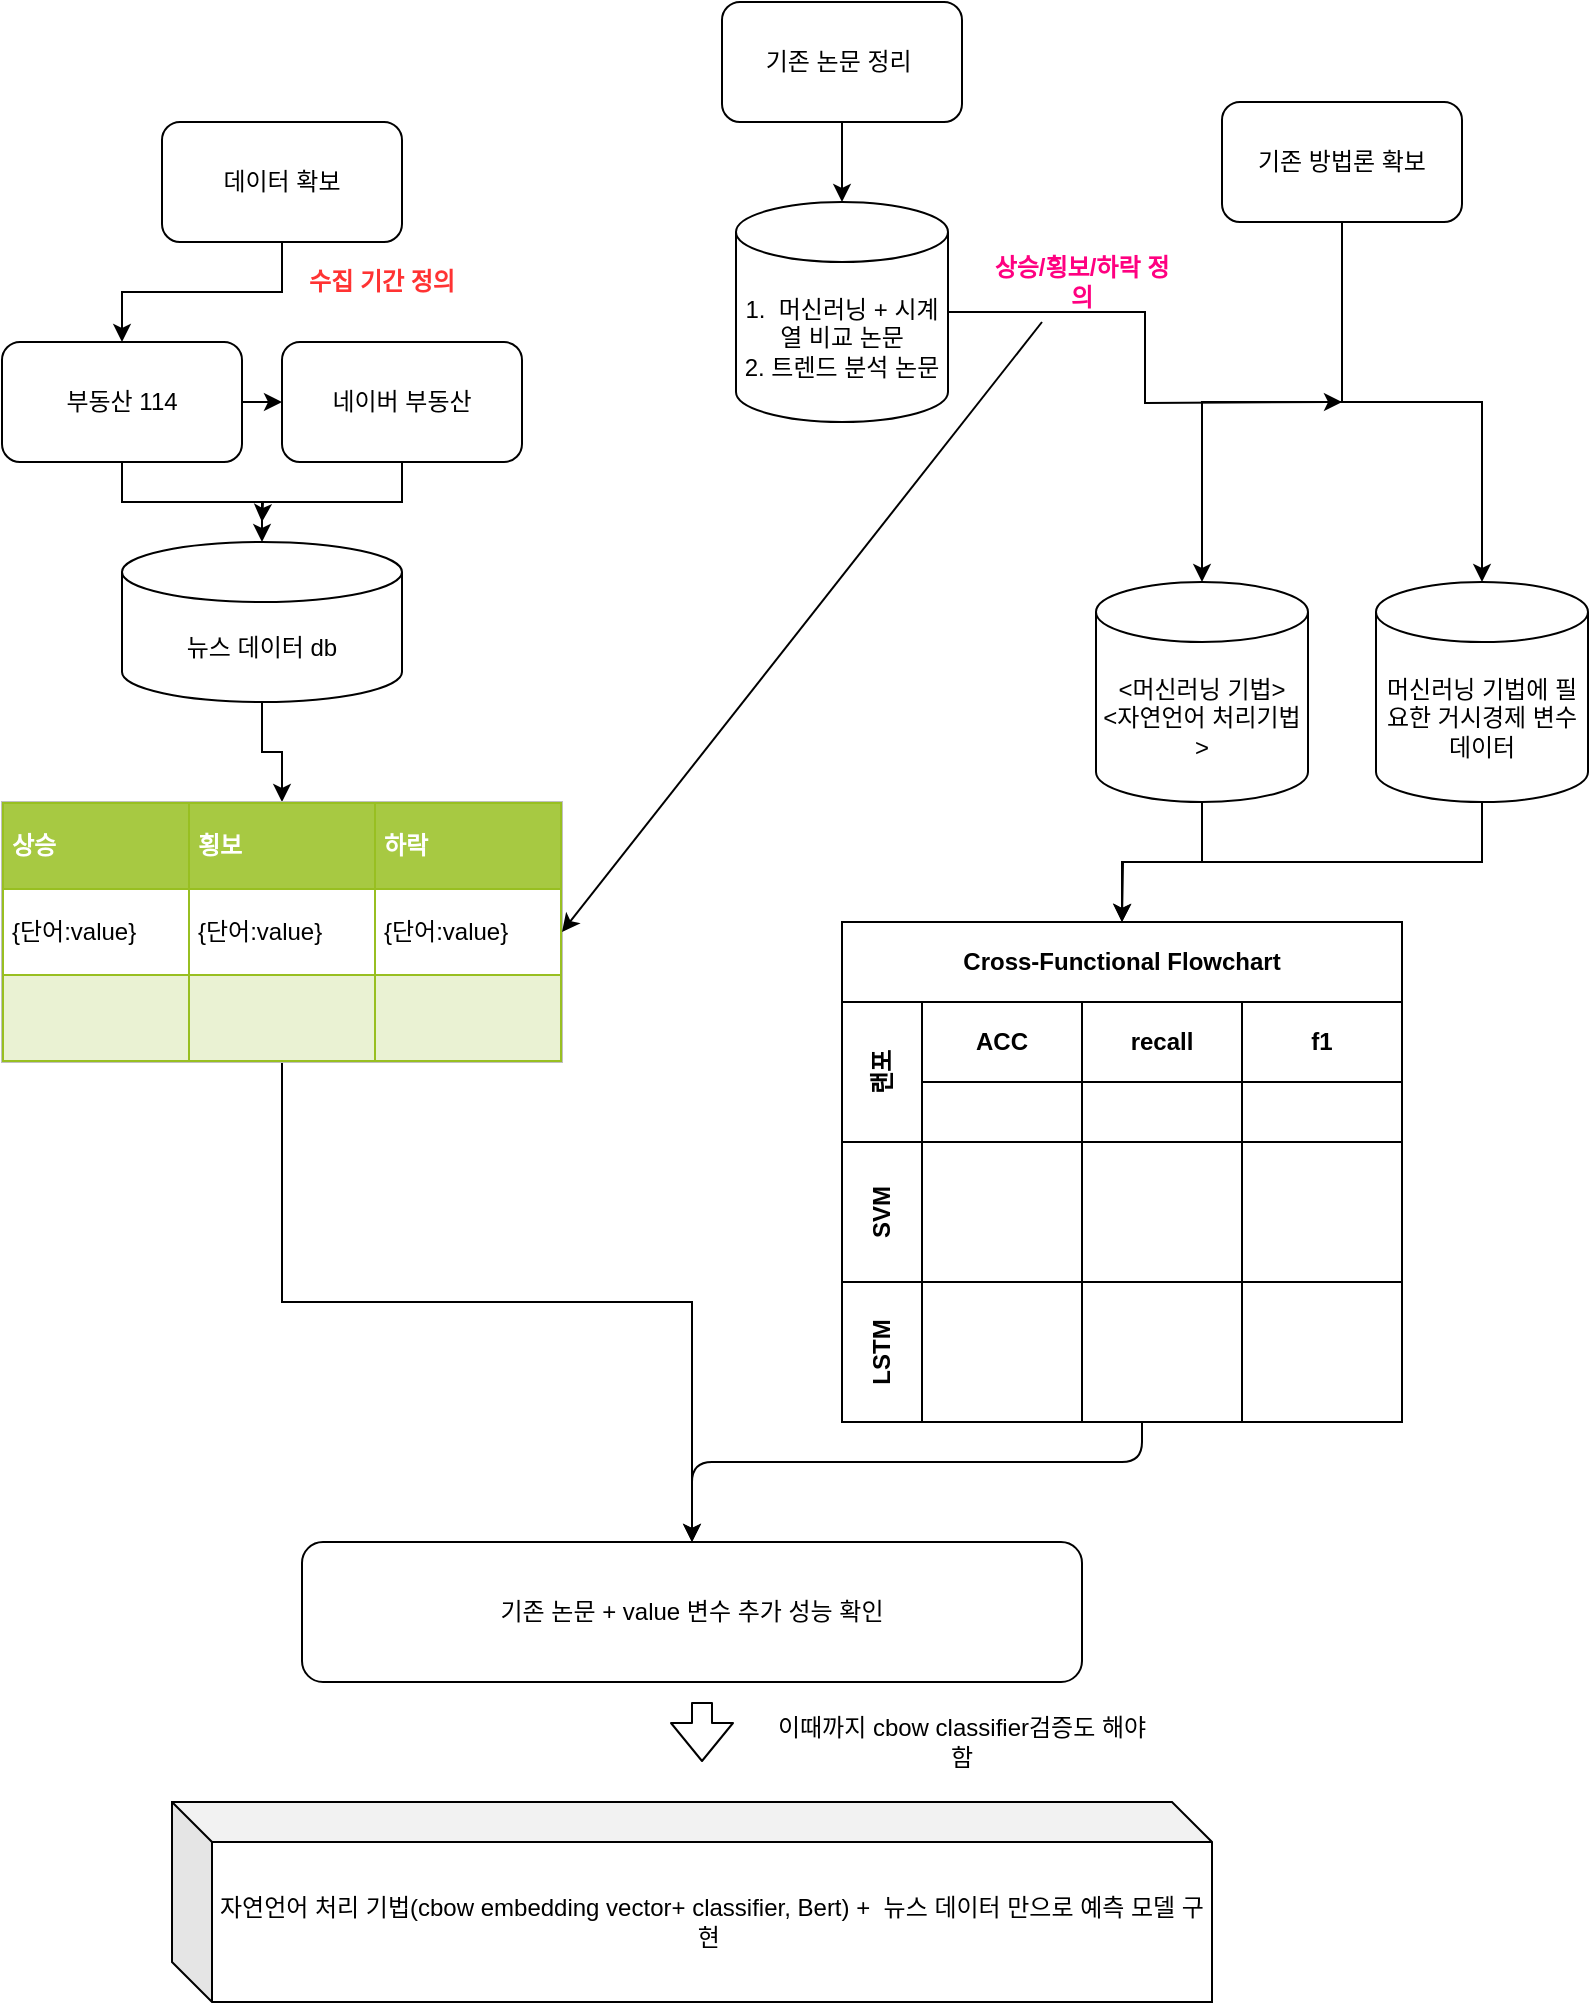 <mxfile version="14.4.8" type="github">
  <diagram id="U1bnuGQKikLb_KLcGihO" name="Page-1">
    <mxGraphModel dx="1426" dy="800" grid="1" gridSize="10" guides="1" tooltips="1" connect="1" arrows="1" fold="1" page="1" pageScale="1" pageWidth="827" pageHeight="1169" math="0" shadow="0">
      <root>
        <mxCell id="0" />
        <mxCell id="1" parent="0" />
        <mxCell id="t71am8RYP-MXdgxq2AsJ-11" style="edgeStyle=orthogonalEdgeStyle;rounded=0;orthogonalLoop=1;jettySize=auto;html=1;exitX=0.5;exitY=1;exitDx=0;exitDy=0;" parent="1" source="t71am8RYP-MXdgxq2AsJ-1" target="t71am8RYP-MXdgxq2AsJ-4" edge="1">
          <mxGeometry relative="1" as="geometry" />
        </mxCell>
        <mxCell id="t71am8RYP-MXdgxq2AsJ-1" value="데이터 확보" style="rounded=1;whiteSpace=wrap;html=1;" parent="1" vertex="1">
          <mxGeometry x="90" y="110" width="120" height="60" as="geometry" />
        </mxCell>
        <mxCell id="t71am8RYP-MXdgxq2AsJ-13" style="edgeStyle=orthogonalEdgeStyle;rounded=0;orthogonalLoop=1;jettySize=auto;html=1;exitX=0.5;exitY=1;exitDx=0;exitDy=0;entryX=0.5;entryY=0;entryDx=0;entryDy=0;entryPerimeter=0;" parent="1" source="t71am8RYP-MXdgxq2AsJ-2" target="t71am8RYP-MXdgxq2AsJ-8" edge="1">
          <mxGeometry relative="1" as="geometry" />
        </mxCell>
        <mxCell id="t71am8RYP-MXdgxq2AsJ-2" value="기존 논문 정리&amp;nbsp;&lt;span style=&quot;color: rgba(0 , 0 , 0 , 0) ; font-family: monospace ; font-size: 0px&quot;&gt;%3CmxGraphModel%3E%3Croot%3E%3CmxCell%20id%3D%220%22%2F%3E%3CmxCell%20id%3D%221%22%20parent%3D%220%22%2F%3E%3CmxCell%20id%3D%222%22%20value%3D%22%22%20style%3D%22rounded%3D1%3BwhiteSpace%3Dwrap%3Bhtml%3D1%3B%22%20vertex%3D%221%22%20parent%3D%221%22%3E%3CmxGeometry%20x%3D%2260%22%20y%3D%22100%22%20width%3D%22120%22%20height%3D%2260%22%20as%3D%22geometry%22%2F%3E%3C%2FmxCell%3E%3C%2Froot%3E%3C%2FmxGraphModel%3E&lt;/span&gt;" style="rounded=1;whiteSpace=wrap;html=1;" parent="1" vertex="1">
          <mxGeometry x="370" y="50" width="120" height="60" as="geometry" />
        </mxCell>
        <mxCell id="t71am8RYP-MXdgxq2AsJ-14" style="edgeStyle=orthogonalEdgeStyle;rounded=0;orthogonalLoop=1;jettySize=auto;html=1;exitX=0.5;exitY=1;exitDx=0;exitDy=0;entryX=0.5;entryY=0;entryDx=0;entryDy=0;entryPerimeter=0;" parent="1" source="t71am8RYP-MXdgxq2AsJ-3" target="t71am8RYP-MXdgxq2AsJ-9" edge="1">
          <mxGeometry relative="1" as="geometry" />
        </mxCell>
        <mxCell id="t71am8RYP-MXdgxq2AsJ-15" style="edgeStyle=orthogonalEdgeStyle;rounded=0;orthogonalLoop=1;jettySize=auto;html=1;exitX=0.5;exitY=1;exitDx=0;exitDy=0;" parent="1" source="t71am8RYP-MXdgxq2AsJ-3" target="t71am8RYP-MXdgxq2AsJ-10" edge="1">
          <mxGeometry relative="1" as="geometry" />
        </mxCell>
        <mxCell id="t71am8RYP-MXdgxq2AsJ-3" value="기존 방법론 확보" style="rounded=1;whiteSpace=wrap;html=1;" parent="1" vertex="1">
          <mxGeometry x="620" y="100" width="120" height="60" as="geometry" />
        </mxCell>
        <mxCell id="t71am8RYP-MXdgxq2AsJ-12" style="edgeStyle=orthogonalEdgeStyle;rounded=0;orthogonalLoop=1;jettySize=auto;html=1;exitX=1;exitY=0.5;exitDx=0;exitDy=0;entryX=0;entryY=0.5;entryDx=0;entryDy=0;" parent="1" source="t71am8RYP-MXdgxq2AsJ-4" target="t71am8RYP-MXdgxq2AsJ-5" edge="1">
          <mxGeometry relative="1" as="geometry" />
        </mxCell>
        <mxCell id="t71am8RYP-MXdgxq2AsJ-46" style="edgeStyle=orthogonalEdgeStyle;rounded=0;orthogonalLoop=1;jettySize=auto;html=1;exitX=0.5;exitY=1;exitDx=0;exitDy=0;" parent="1" source="t71am8RYP-MXdgxq2AsJ-4" target="t71am8RYP-MXdgxq2AsJ-45" edge="1">
          <mxGeometry relative="1" as="geometry" />
        </mxCell>
        <mxCell id="t71am8RYP-MXdgxq2AsJ-4" value="부동산 114&lt;span style=&quot;color: rgba(0 , 0 , 0 , 0) ; font-family: monospace ; font-size: 0px&quot;&gt;%3CmxGraphModel%3E%3Croot%3E%3CmxCell%20id%3D%220%22%2F%3E%3CmxCell%20id%3D%221%22%20parent%3D%220%22%2F%3E%3CmxCell%20id%3D%222%22%20value%3D%22%EA%B8%B0%EC%A1%B4%20%EB%85%BC%EB%AC%B8%20%EC%A0%95%EB%A6%AC%26amp%3Bnbsp%3B%26lt%3Bspan%20style%3D%26quot%3Bcolor%3A%20rgba(0%20%2C%200%20%2C%200%20%2C%200)%20%3B%20font-family%3A%20monospace%20%3B%20font-size%3A%200px%26quot%3B%26gt%3B%253CmxGraphModel%253E%253Croot%253E%253CmxCell%2520id%253D%25220%2522%252F%253E%253CmxCell%2520id%253D%25221%2522%2520parent%253D%25220%2522%252F%253E%253CmxCell%2520id%253D%25222%2522%2520value%253D%2522%2522%2520style%253D%2522rounded%253D1%253BwhiteSpace%253Dwrap%253Bhtml%253D1%253B%2522%2520vertex%253D%25221%2522%2520parent%253D%25221%2522%253E%253CmxGeometry%2520x%253D%252260%2522%2520y%253D%2522100%2522%2520width%253D%2522120%2522%2520height%253D%252260%2522%2520as%253D%2522geometry%2522%252F%253E%253C%252FmxCell%253E%253C%252Froot%253E%253C%252FmxGraphModel%253E%26lt%3B%2Fspan%26gt%3B%22%20style%3D%22rounded%3D1%3BwhiteSpace%3Dwrap%3Bhtml%3D1%3B%22%20vertex%3D%221%22%20parent%3D%221%22%3E%3CmxGeometry%20x%3D%22240%22%20y%3D%22100%22%20width%3D%22120%22%20height%3D%2260%22%20as%3D%22geometry%22%2F%3E%3C%2FmxCell%3E%3C%2Froot%3E%3C%2FmxGraphModel%3E&lt;/span&gt;" style="rounded=1;whiteSpace=wrap;html=1;" parent="1" vertex="1">
          <mxGeometry x="10" y="220" width="120" height="60" as="geometry" />
        </mxCell>
        <mxCell id="t71am8RYP-MXdgxq2AsJ-47" style="edgeStyle=orthogonalEdgeStyle;rounded=0;orthogonalLoop=1;jettySize=auto;html=1;exitX=0.5;exitY=1;exitDx=0;exitDy=0;" parent="1" source="t71am8RYP-MXdgxq2AsJ-5" edge="1">
          <mxGeometry relative="1" as="geometry">
            <mxPoint x="140" y="310" as="targetPoint" />
          </mxGeometry>
        </mxCell>
        <mxCell id="t71am8RYP-MXdgxq2AsJ-5" value="네이버 부동산" style="rounded=1;whiteSpace=wrap;html=1;" parent="1" vertex="1">
          <mxGeometry x="150" y="220" width="120" height="60" as="geometry" />
        </mxCell>
        <mxCell id="t71am8RYP-MXdgxq2AsJ-42" style="edgeStyle=orthogonalEdgeStyle;rounded=0;orthogonalLoop=1;jettySize=auto;html=1;exitX=1;exitY=0.5;exitDx=0;exitDy=0;exitPerimeter=0;" parent="1" source="t71am8RYP-MXdgxq2AsJ-8" edge="1">
          <mxGeometry relative="1" as="geometry">
            <mxPoint x="680" y="250" as="targetPoint" />
          </mxGeometry>
        </mxCell>
        <mxCell id="t71am8RYP-MXdgxq2AsJ-8" value="1. &amp;nbsp;머신러닝 + 시계열 비교 논문&lt;br&gt;2. 트렌드 분석 논문" style="shape=cylinder3;whiteSpace=wrap;html=1;boundedLbl=1;backgroundOutline=1;size=15;" parent="1" vertex="1">
          <mxGeometry x="377" y="150" width="106" height="110" as="geometry" />
        </mxCell>
        <mxCell id="t71am8RYP-MXdgxq2AsJ-43" style="edgeStyle=orthogonalEdgeStyle;rounded=0;orthogonalLoop=1;jettySize=auto;html=1;exitX=0.5;exitY=1;exitDx=0;exitDy=0;exitPerimeter=0;entryX=0.5;entryY=0;entryDx=0;entryDy=0;" parent="1" source="t71am8RYP-MXdgxq2AsJ-9" target="t71am8RYP-MXdgxq2AsJ-29" edge="1">
          <mxGeometry relative="1" as="geometry" />
        </mxCell>
        <mxCell id="t71am8RYP-MXdgxq2AsJ-9" value="&amp;lt;머신러닝 기법&amp;gt;&lt;br&gt;&amp;lt;자연언어 처리기법&amp;gt;&lt;br&gt;" style="shape=cylinder3;whiteSpace=wrap;html=1;boundedLbl=1;backgroundOutline=1;size=15;" parent="1" vertex="1">
          <mxGeometry x="557" y="340" width="106" height="110" as="geometry" />
        </mxCell>
        <mxCell id="t71am8RYP-MXdgxq2AsJ-44" style="edgeStyle=orthogonalEdgeStyle;rounded=0;orthogonalLoop=1;jettySize=auto;html=1;exitX=0.5;exitY=1;exitDx=0;exitDy=0;exitPerimeter=0;" parent="1" source="t71am8RYP-MXdgxq2AsJ-10" edge="1">
          <mxGeometry relative="1" as="geometry">
            <mxPoint x="570" y="510" as="targetPoint" />
          </mxGeometry>
        </mxCell>
        <mxCell id="t71am8RYP-MXdgxq2AsJ-10" value="머신러닝 기법에 필요한 거시경제 변수 &lt;br&gt;데이터" style="shape=cylinder3;whiteSpace=wrap;html=1;boundedLbl=1;backgroundOutline=1;size=15;" parent="1" vertex="1">
          <mxGeometry x="697" y="340" width="106" height="110" as="geometry" />
        </mxCell>
        <mxCell id="t71am8RYP-MXdgxq2AsJ-29" value="Cross-Functional Flowchart" style="shape=table;childLayout=tableLayout;rowLines=0;columnLines=0;startSize=40;html=1;whiteSpace=wrap;collapsible=0;recursiveResize=0;expand=0;pointerEvents=0;fontStyle=1;align=center;" parent="1" vertex="1">
          <mxGeometry x="430" y="510" width="280" height="250" as="geometry" />
        </mxCell>
        <mxCell id="t71am8RYP-MXdgxq2AsJ-30" value="랜포&lt;br&gt;" style="swimlane;horizontal=0;points=[[0,0.5],[1,0.5]];portConstraint=eastwest;startSize=40;html=1;whiteSpace=wrap;collapsible=0;recursiveResize=0;expand=0;pointerEvents=0;fontStyle=1" parent="t71am8RYP-MXdgxq2AsJ-29" vertex="1">
          <mxGeometry y="40" width="280" height="70" as="geometry" />
        </mxCell>
        <mxCell id="t71am8RYP-MXdgxq2AsJ-31" value="ACC" style="swimlane;connectable=0;startSize=40;html=1;whiteSpace=wrap;collapsible=0;recursiveResize=0;expand=0;pointerEvents=0;" parent="t71am8RYP-MXdgxq2AsJ-30" vertex="1">
          <mxGeometry x="40" width="80" height="70" as="geometry" />
        </mxCell>
        <mxCell id="t71am8RYP-MXdgxq2AsJ-32" value="recall" style="swimlane;connectable=0;startSize=40;html=1;whiteSpace=wrap;collapsible=0;recursiveResize=0;expand=0;pointerEvents=0;" parent="t71am8RYP-MXdgxq2AsJ-30" vertex="1">
          <mxGeometry x="120" width="80" height="70" as="geometry" />
        </mxCell>
        <mxCell id="t71am8RYP-MXdgxq2AsJ-33" value="f1" style="swimlane;connectable=0;startSize=40;html=1;whiteSpace=wrap;collapsible=0;recursiveResize=0;expand=0;pointerEvents=0;" parent="t71am8RYP-MXdgxq2AsJ-30" vertex="1">
          <mxGeometry x="200" width="80" height="70" as="geometry" />
        </mxCell>
        <mxCell id="t71am8RYP-MXdgxq2AsJ-34" value="SVM" style="swimlane;horizontal=0;points=[[0,0.5],[1,0.5]];portConstraint=eastwest;startSize=40;html=1;whiteSpace=wrap;collapsible=0;recursiveResize=0;expand=0;pointerEvents=0;" parent="t71am8RYP-MXdgxq2AsJ-29" vertex="1">
          <mxGeometry y="110" width="280" height="70" as="geometry" />
        </mxCell>
        <mxCell id="t71am8RYP-MXdgxq2AsJ-35" value="" style="swimlane;connectable=0;startSize=0;html=1;whiteSpace=wrap;collapsible=0;recursiveResize=0;expand=0;pointerEvents=0;" parent="t71am8RYP-MXdgxq2AsJ-34" vertex="1">
          <mxGeometry x="40" width="80" height="70" as="geometry" />
        </mxCell>
        <mxCell id="t71am8RYP-MXdgxq2AsJ-36" value="" style="swimlane;connectable=0;startSize=0;html=1;whiteSpace=wrap;collapsible=0;recursiveResize=0;expand=0;pointerEvents=0;" parent="t71am8RYP-MXdgxq2AsJ-34" vertex="1">
          <mxGeometry x="120" width="80" height="70" as="geometry" />
        </mxCell>
        <mxCell id="t71am8RYP-MXdgxq2AsJ-37" value="" style="swimlane;connectable=0;startSize=0;html=1;whiteSpace=wrap;collapsible=0;recursiveResize=0;expand=0;pointerEvents=0;" parent="t71am8RYP-MXdgxq2AsJ-34" vertex="1">
          <mxGeometry x="200" width="80" height="70" as="geometry" />
        </mxCell>
        <mxCell id="t71am8RYP-MXdgxq2AsJ-38" value="LSTM" style="swimlane;horizontal=0;points=[[0,0.5],[1,0.5]];portConstraint=eastwest;startSize=40;html=1;whiteSpace=wrap;collapsible=0;recursiveResize=0;expand=0;pointerEvents=0;" parent="t71am8RYP-MXdgxq2AsJ-29" vertex="1">
          <mxGeometry y="180" width="280" height="70" as="geometry" />
        </mxCell>
        <mxCell id="t71am8RYP-MXdgxq2AsJ-39" value="" style="swimlane;connectable=0;startSize=0;html=1;whiteSpace=wrap;collapsible=0;recursiveResize=0;expand=0;pointerEvents=0;" parent="t71am8RYP-MXdgxq2AsJ-38" vertex="1">
          <mxGeometry x="40" width="80" height="70" as="geometry" />
        </mxCell>
        <mxCell id="t71am8RYP-MXdgxq2AsJ-40" value="" style="swimlane;connectable=0;startSize=0;html=1;whiteSpace=wrap;collapsible=0;recursiveResize=0;expand=0;pointerEvents=0;" parent="t71am8RYP-MXdgxq2AsJ-38" vertex="1">
          <mxGeometry x="120" width="80" height="70" as="geometry" />
        </mxCell>
        <mxCell id="t71am8RYP-MXdgxq2AsJ-41" value="" style="swimlane;connectable=0;startSize=0;html=1;whiteSpace=wrap;collapsible=0;recursiveResize=0;expand=0;pointerEvents=0;" parent="t71am8RYP-MXdgxq2AsJ-38" vertex="1">
          <mxGeometry x="200" width="80" height="70" as="geometry" />
        </mxCell>
        <mxCell id="t71am8RYP-MXdgxq2AsJ-50" style="edgeStyle=orthogonalEdgeStyle;rounded=0;orthogonalLoop=1;jettySize=auto;html=1;exitX=0.5;exitY=1;exitDx=0;exitDy=0;exitPerimeter=0;" parent="1" source="t71am8RYP-MXdgxq2AsJ-45" target="t71am8RYP-MXdgxq2AsJ-48" edge="1">
          <mxGeometry relative="1" as="geometry" />
        </mxCell>
        <mxCell id="t71am8RYP-MXdgxq2AsJ-45" value="뉴스 데이터 db" style="shape=cylinder3;whiteSpace=wrap;html=1;boundedLbl=1;backgroundOutline=1;size=15;" parent="1" vertex="1">
          <mxGeometry x="70" y="320" width="140" height="80" as="geometry" />
        </mxCell>
        <mxCell id="t71am8RYP-MXdgxq2AsJ-58" style="edgeStyle=orthogonalEdgeStyle;rounded=0;orthogonalLoop=1;jettySize=auto;html=1;exitX=0.5;exitY=1;exitDx=0;exitDy=0;" parent="1" source="t71am8RYP-MXdgxq2AsJ-48" target="t71am8RYP-MXdgxq2AsJ-57" edge="1">
          <mxGeometry relative="1" as="geometry" />
        </mxCell>
        <mxCell id="t71am8RYP-MXdgxq2AsJ-48" value="&lt;table border=&quot;1&quot; width=&quot;100%&quot; cellpadding=&quot;4&quot; style=&quot;width: 100% ; height: 100% ; border-collapse: collapse&quot;&gt;&lt;tbody&gt;&lt;tr style=&quot;background-color: #a7c942 ; color: #ffffff ; border: 1px solid #98bf21&quot;&gt;&lt;th align=&quot;left&quot;&gt;상승&lt;/th&gt;&lt;th align=&quot;left&quot;&gt;횡보&lt;/th&gt;&lt;th align=&quot;left&quot;&gt;하락&lt;/th&gt;&lt;/tr&gt;&lt;tr style=&quot;border: 1px solid #98bf21&quot;&gt;&lt;td&gt;{단어:value}&lt;/td&gt;&lt;td&gt;{단어:value}&lt;/td&gt;&lt;td&gt;{단어:value}&lt;/td&gt;&lt;/tr&gt;&lt;tr style=&quot;background-color: #eaf2d3 ; border: 1px solid #98bf21&quot;&gt;&lt;td&gt;&lt;br&gt;&lt;/td&gt;&lt;td&gt;&lt;/td&gt;&lt;td&gt;&lt;/td&gt;&lt;/tr&gt;&lt;/tbody&gt;&lt;/table&gt;" style="text;html=1;strokeColor=#c0c0c0;fillColor=#ffffff;overflow=fill;rounded=0;" parent="1" vertex="1">
          <mxGeometry x="10" y="450" width="280" height="130" as="geometry" />
        </mxCell>
        <mxCell id="t71am8RYP-MXdgxq2AsJ-49" value="&lt;b&gt;&lt;font color=&quot;#ff0080&quot;&gt;상승/횡보/하락 정의&lt;/font&gt;&lt;/b&gt;" style="text;html=1;strokeColor=none;fillColor=none;align=center;verticalAlign=middle;whiteSpace=wrap;rounded=0;" parent="1" vertex="1">
          <mxGeometry x="500" y="180" width="100" height="20" as="geometry" />
        </mxCell>
        <mxCell id="t71am8RYP-MXdgxq2AsJ-56" value="" style="endArrow=classic;html=1;entryX=1;entryY=0.5;entryDx=0;entryDy=0;" parent="1" target="t71am8RYP-MXdgxq2AsJ-48" edge="1">
          <mxGeometry width="50" height="50" relative="1" as="geometry">
            <mxPoint x="530" y="210" as="sourcePoint" />
            <mxPoint x="410" y="420" as="targetPoint" />
          </mxGeometry>
        </mxCell>
        <mxCell id="t71am8RYP-MXdgxq2AsJ-57" value="기존 논문 + value 변수 추가 성능 확인" style="rounded=1;whiteSpace=wrap;html=1;" parent="1" vertex="1">
          <mxGeometry x="160" y="820" width="390" height="70" as="geometry" />
        </mxCell>
        <mxCell id="t71am8RYP-MXdgxq2AsJ-59" value="" style="endArrow=classic;html=1;entryX=0.5;entryY=0;entryDx=0;entryDy=0;" parent="1" target="t71am8RYP-MXdgxq2AsJ-57" edge="1">
          <mxGeometry width="50" height="50" relative="1" as="geometry">
            <mxPoint x="580" y="760" as="sourcePoint" />
            <mxPoint x="410" y="690" as="targetPoint" />
            <Array as="points">
              <mxPoint x="580" y="780" />
              <mxPoint x="355" y="780" />
            </Array>
          </mxGeometry>
        </mxCell>
        <mxCell id="t71am8RYP-MXdgxq2AsJ-60" value="" style="shape=flexArrow;endArrow=classic;html=1;" parent="1" edge="1">
          <mxGeometry width="50" height="50" relative="1" as="geometry">
            <mxPoint x="360" y="900" as="sourcePoint" />
            <mxPoint x="360" y="930" as="targetPoint" />
          </mxGeometry>
        </mxCell>
        <mxCell id="t71am8RYP-MXdgxq2AsJ-62" value="자연언어 처리 기법(cbow embedding vector+ classifier, Bert) + &amp;nbsp;뉴스 데이터 만으로 예측 모델 구현&amp;nbsp;" style="shape=cube;whiteSpace=wrap;html=1;boundedLbl=1;backgroundOutline=1;darkOpacity=0.05;darkOpacity2=0.1;" parent="1" vertex="1">
          <mxGeometry x="95" y="950" width="520" height="100" as="geometry" />
        </mxCell>
        <mxCell id="P1XQ5DYVhUHTAm5iBN6K-2" value="이때까지 cbow classifier검증도 해야 함" style="text;html=1;strokeColor=none;fillColor=none;align=center;verticalAlign=middle;whiteSpace=wrap;rounded=0;" vertex="1" parent="1">
          <mxGeometry x="390" y="910" width="200" height="20" as="geometry" />
        </mxCell>
        <mxCell id="P1XQ5DYVhUHTAm5iBN6K-3" value="&lt;b&gt;&lt;font color=&quot;#ff3333&quot;&gt;수집 기간 정의&lt;/font&gt;&lt;/b&gt;" style="text;html=1;strokeColor=none;fillColor=none;align=center;verticalAlign=middle;whiteSpace=wrap;rounded=0;" vertex="1" parent="1">
          <mxGeometry x="160" y="180" width="80" height="20" as="geometry" />
        </mxCell>
      </root>
    </mxGraphModel>
  </diagram>
</mxfile>
